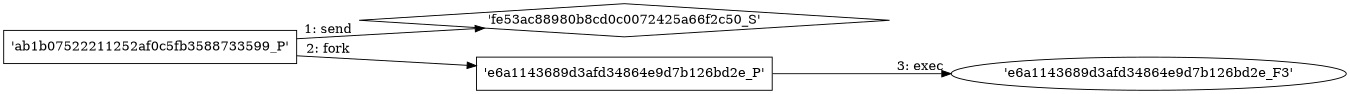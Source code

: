 digraph "D:\Learning\Paper\apt\基于CTI的攻击预警\Dataset\攻击图\ASGfromALLCTI\Blocking Cryptocurrency Mining Using Cisco Security Products.dot" {
rankdir="LR"
size="9"
fixedsize="false"
splines="true"
nodesep=0.3
ranksep=0
fontsize=10
overlap="scalexy"
engine= "neato"
	"'fe53ac88980b8cd0c0072425a66f2c50_S'" [node_type=Socket shape=diamond]
	"'ab1b07522211252af0c5fb3588733599_P'" [node_type=Process shape=box]
	"'ab1b07522211252af0c5fb3588733599_P'" -> "'fe53ac88980b8cd0c0072425a66f2c50_S'" [label="1: send"]
	"'ab1b07522211252af0c5fb3588733599_P'" [node_type=Process shape=box]
	"'e6a1143689d3afd34864e9d7b126bd2e_P'" [node_type=Process shape=box]
	"'ab1b07522211252af0c5fb3588733599_P'" -> "'e6a1143689d3afd34864e9d7b126bd2e_P'" [label="2: fork"]
	"'e6a1143689d3afd34864e9d7b126bd2e_P'" [node_type=Process shape=box]
	"'e6a1143689d3afd34864e9d7b126bd2e_F3'" [node_type=File shape=ellipse]
	"'e6a1143689d3afd34864e9d7b126bd2e_P'" -> "'e6a1143689d3afd34864e9d7b126bd2e_F3'" [label="3: exec"]
}
